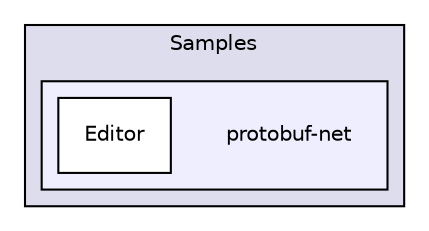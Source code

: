 digraph "Samples/protobuf-net" {
  compound=true
  node [ fontsize="10", fontname="Helvetica"];
  edge [ labelfontsize="10", labelfontname="Helvetica"];
  subgraph clusterdir_24e107d8aaaa0f0fb9ce89773de45c08 {
    graph [ bgcolor="#ddddee", pencolor="black", label="Samples" fontname="Helvetica", fontsize="10", URL="dir_24e107d8aaaa0f0fb9ce89773de45c08.html"]
  subgraph clusterdir_9a772622625144d668fa059ea8c36ec8 {
    graph [ bgcolor="#eeeeff", pencolor="black", label="" URL="dir_9a772622625144d668fa059ea8c36ec8.html"];
    dir_9a772622625144d668fa059ea8c36ec8 [shape=plaintext label="protobuf-net"];
    dir_bbd7b2246c3e769717a61760840547c8 [shape=box label="Editor" color="black" fillcolor="white" style="filled" URL="dir_bbd7b2246c3e769717a61760840547c8.html"];
  }
  }
}
